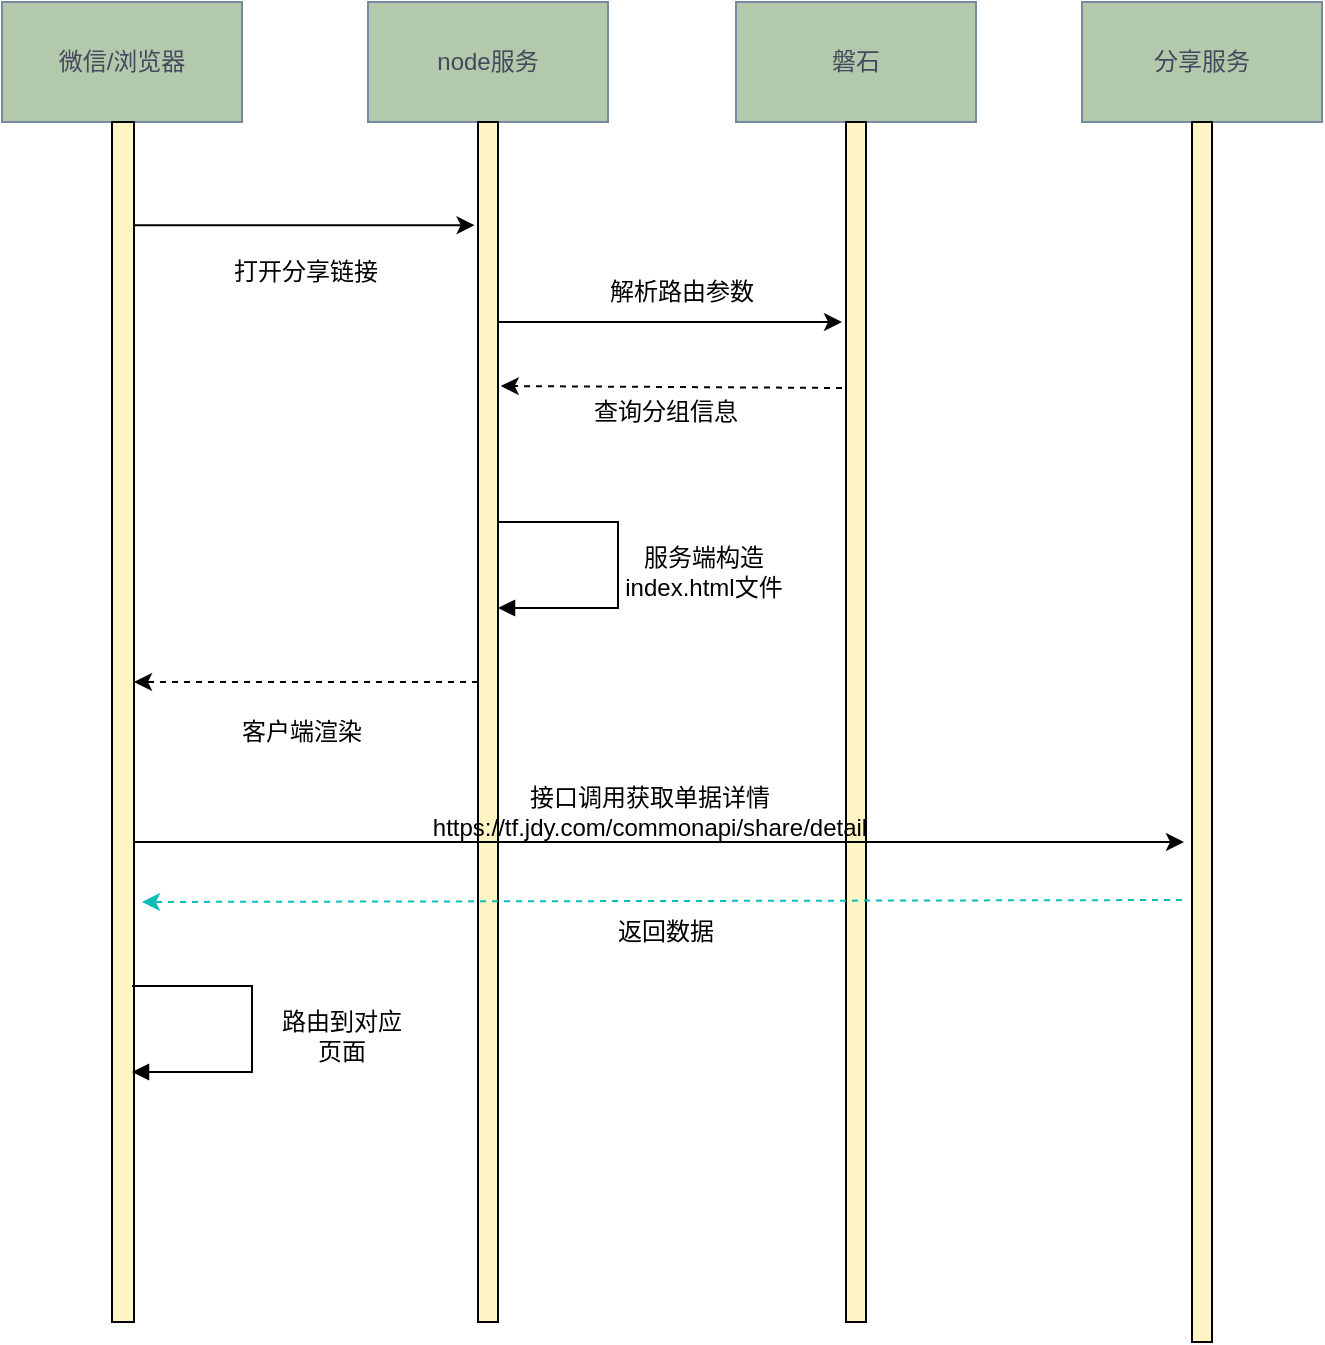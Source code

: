 <mxfile version="20.8.18" type="github">
  <diagram id="C5RBs43oDa-KdzZeNtuy" name="Page-1">
    <mxGraphModel dx="1014" dy="525" grid="1" gridSize="10" guides="1" tooltips="1" connect="1" arrows="1" fold="1" page="1" pageScale="1" pageWidth="827" pageHeight="1169" math="0" shadow="0">
      <root>
        <mxCell id="WIyWlLk6GJQsqaUBKTNV-0" />
        <mxCell id="WIyWlLk6GJQsqaUBKTNV-1" parent="WIyWlLk6GJQsqaUBKTNV-0" />
        <mxCell id="YihEbYi0JGkwcBn-P24o-2" value="微信/浏览器" style="rounded=0;whiteSpace=wrap;html=1;fillColor=#B2C9AB;strokeColor=#788AA3;fontColor=#46495D;" vertex="1" parent="WIyWlLk6GJQsqaUBKTNV-1">
          <mxGeometry x="90" y="50" width="120" height="60" as="geometry" />
        </mxCell>
        <mxCell id="YihEbYi0JGkwcBn-P24o-3" value="node服务" style="rounded=0;whiteSpace=wrap;html=1;fillColor=#B2C9AB;strokeColor=#788AA3;fontColor=#46495D;" vertex="1" parent="WIyWlLk6GJQsqaUBKTNV-1">
          <mxGeometry x="273" y="50" width="120" height="60" as="geometry" />
        </mxCell>
        <mxCell id="YihEbYi0JGkwcBn-P24o-4" value="分享服务" style="rounded=0;whiteSpace=wrap;html=1;fillColor=#B2C9AB;strokeColor=#788AA3;fontColor=#46495D;" vertex="1" parent="WIyWlLk6GJQsqaUBKTNV-1">
          <mxGeometry x="630" y="50" width="120" height="60" as="geometry" />
        </mxCell>
        <mxCell id="YihEbYi0JGkwcBn-P24o-5" value="磐石" style="rounded=0;whiteSpace=wrap;html=1;fillColor=#B2C9AB;strokeColor=#788AA3;fontColor=#46495D;" vertex="1" parent="WIyWlLk6GJQsqaUBKTNV-1">
          <mxGeometry x="457" y="50" width="120" height="60" as="geometry" />
        </mxCell>
        <mxCell id="YihEbYi0JGkwcBn-P24o-19" value="" style="rounded=0;whiteSpace=wrap;html=1;fillColor=#FFF4C3;" vertex="1" parent="WIyWlLk6GJQsqaUBKTNV-1">
          <mxGeometry x="145" y="110" width="11" height="600" as="geometry" />
        </mxCell>
        <mxCell id="YihEbYi0JGkwcBn-P24o-20" value="" style="rounded=0;whiteSpace=wrap;html=1;fillColor=#FFF4C3;" vertex="1" parent="WIyWlLk6GJQsqaUBKTNV-1">
          <mxGeometry x="328" y="110" width="10" height="600" as="geometry" />
        </mxCell>
        <mxCell id="YihEbYi0JGkwcBn-P24o-21" value="" style="rounded=0;whiteSpace=wrap;html=1;fillColor=#FFF4C3;" vertex="1" parent="WIyWlLk6GJQsqaUBKTNV-1">
          <mxGeometry x="512" y="110" width="10" height="600" as="geometry" />
        </mxCell>
        <mxCell id="YihEbYi0JGkwcBn-P24o-22" value="" style="rounded=0;whiteSpace=wrap;html=1;fillColor=#FFF4C3;" vertex="1" parent="WIyWlLk6GJQsqaUBKTNV-1">
          <mxGeometry x="685" y="110" width="10" height="610" as="geometry" />
        </mxCell>
        <mxCell id="YihEbYi0JGkwcBn-P24o-23" value="" style="endArrow=classic;html=1;rounded=0;exitX=0.977;exitY=0.086;exitDx=0;exitDy=0;exitPerimeter=0;entryX=-0.169;entryY=0.086;entryDx=0;entryDy=0;entryPerimeter=0;" edge="1" parent="WIyWlLk6GJQsqaUBKTNV-1" source="YihEbYi0JGkwcBn-P24o-19" target="YihEbYi0JGkwcBn-P24o-20">
          <mxGeometry width="50" height="50" relative="1" as="geometry">
            <mxPoint x="290" y="230" as="sourcePoint" />
            <mxPoint x="340" y="180" as="targetPoint" />
          </mxGeometry>
        </mxCell>
        <mxCell id="YihEbYi0JGkwcBn-P24o-24" value="" style="endArrow=classic;html=1;rounded=0;exitX=0.977;exitY=0.086;exitDx=0;exitDy=0;exitPerimeter=0;" edge="1" parent="WIyWlLk6GJQsqaUBKTNV-1">
          <mxGeometry width="50" height="50" relative="1" as="geometry">
            <mxPoint x="338" y="210" as="sourcePoint" />
            <mxPoint x="510" y="210" as="targetPoint" />
          </mxGeometry>
        </mxCell>
        <mxCell id="YihEbYi0JGkwcBn-P24o-25" value="打开分享链接" style="text;html=1;strokeColor=none;fillColor=none;align=center;verticalAlign=middle;whiteSpace=wrap;rounded=0;" vertex="1" parent="WIyWlLk6GJQsqaUBKTNV-1">
          <mxGeometry x="202" y="170" width="80" height="30" as="geometry" />
        </mxCell>
        <mxCell id="YihEbYi0JGkwcBn-P24o-26" value="解析路由参数" style="text;html=1;strokeColor=none;fillColor=none;align=center;verticalAlign=middle;whiteSpace=wrap;rounded=0;" vertex="1" parent="WIyWlLk6GJQsqaUBKTNV-1">
          <mxGeometry x="390" y="180" width="80" height="30" as="geometry" />
        </mxCell>
        <mxCell id="YihEbYi0JGkwcBn-P24o-28" value="客户端渲染" style="text;html=1;strokeColor=none;fillColor=none;align=center;verticalAlign=middle;whiteSpace=wrap;rounded=0;" vertex="1" parent="WIyWlLk6GJQsqaUBKTNV-1">
          <mxGeometry x="200" y="400" width="80" height="30" as="geometry" />
        </mxCell>
        <mxCell id="YihEbYi0JGkwcBn-P24o-30" value="" style="endArrow=classic;html=1;rounded=0;entryX=1.139;entryY=0.22;entryDx=0;entryDy=0;entryPerimeter=0;dashed=1;" edge="1" parent="WIyWlLk6GJQsqaUBKTNV-1" target="YihEbYi0JGkwcBn-P24o-20">
          <mxGeometry width="50" height="50" relative="1" as="geometry">
            <mxPoint x="510" y="243" as="sourcePoint" />
            <mxPoint x="460" y="230" as="targetPoint" />
          </mxGeometry>
        </mxCell>
        <mxCell id="YihEbYi0JGkwcBn-P24o-32" value="" style="edgeStyle=orthogonalEdgeStyle;html=1;align=left;spacingLeft=2;endArrow=block;rounded=0;" edge="1" parent="WIyWlLk6GJQsqaUBKTNV-1">
          <mxGeometry x="-0.018" y="52" relative="1" as="geometry">
            <mxPoint x="338" y="310" as="sourcePoint" />
            <Array as="points">
              <mxPoint x="398" y="310" />
              <mxPoint x="398" y="353" />
            </Array>
            <mxPoint x="338" y="353" as="targetPoint" />
            <mxPoint as="offset" />
          </mxGeometry>
        </mxCell>
        <mxCell id="YihEbYi0JGkwcBn-P24o-33" value="服务端构造index.html文件" style="text;html=1;strokeColor=none;fillColor=none;align=center;verticalAlign=middle;whiteSpace=wrap;rounded=0;" vertex="1" parent="WIyWlLk6GJQsqaUBKTNV-1">
          <mxGeometry x="393" y="320" width="96" height="30" as="geometry" />
        </mxCell>
        <mxCell id="YihEbYi0JGkwcBn-P24o-34" value="" style="endArrow=classic;html=1;rounded=0;entryX=0.985;entryY=0.214;entryDx=0;entryDy=0;entryPerimeter=0;dashed=1;" edge="1" parent="WIyWlLk6GJQsqaUBKTNV-1">
          <mxGeometry width="50" height="50" relative="1" as="geometry">
            <mxPoint x="328" y="390" as="sourcePoint" />
            <mxPoint x="156" y="390" as="targetPoint" />
          </mxGeometry>
        </mxCell>
        <mxCell id="YihEbYi0JGkwcBn-P24o-39" value="" style="edgeStyle=orthogonalEdgeStyle;html=1;align=left;spacingLeft=2;endArrow=block;rounded=0;" edge="1" parent="WIyWlLk6GJQsqaUBKTNV-1">
          <mxGeometry x="-0.018" y="52" relative="1" as="geometry">
            <mxPoint x="155" y="542" as="sourcePoint" />
            <Array as="points">
              <mxPoint x="215" y="542" />
              <mxPoint x="215" y="585" />
            </Array>
            <mxPoint x="155" y="585" as="targetPoint" />
            <mxPoint as="offset" />
          </mxGeometry>
        </mxCell>
        <mxCell id="YihEbYi0JGkwcBn-P24o-46" value="路由到对应&lt;br&gt;页面" style="text;html=1;strokeColor=none;fillColor=none;align=center;verticalAlign=middle;whiteSpace=wrap;rounded=0;" vertex="1" parent="WIyWlLk6GJQsqaUBKTNV-1">
          <mxGeometry x="220" y="552" width="80" height="30" as="geometry" />
        </mxCell>
        <mxCell id="YihEbYi0JGkwcBn-P24o-47" value="查询分组信息" style="text;html=1;strokeColor=none;fillColor=none;align=center;verticalAlign=middle;whiteSpace=wrap;rounded=0;" vertex="1" parent="WIyWlLk6GJQsqaUBKTNV-1">
          <mxGeometry x="374" y="240" width="96" height="30" as="geometry" />
        </mxCell>
        <mxCell id="YihEbYi0JGkwcBn-P24o-65" value="" style="endArrow=classic;html=1;rounded=0;exitX=0.977;exitY=0.086;exitDx=0;exitDy=0;exitPerimeter=0;" edge="1" parent="WIyWlLk6GJQsqaUBKTNV-1">
          <mxGeometry width="50" height="50" relative="1" as="geometry">
            <mxPoint x="155.5" y="470" as="sourcePoint" />
            <mxPoint x="681" y="470" as="targetPoint" />
          </mxGeometry>
        </mxCell>
        <mxCell id="YihEbYi0JGkwcBn-P24o-66" value="接口调用获取单据详情&lt;br&gt;https://tf.jdy.com/commonapi/share/detail" style="text;html=1;strokeColor=none;fillColor=none;align=center;verticalAlign=middle;whiteSpace=wrap;rounded=0;" vertex="1" parent="WIyWlLk6GJQsqaUBKTNV-1">
          <mxGeometry x="334" y="440" width="160" height="30" as="geometry" />
        </mxCell>
        <mxCell id="YihEbYi0JGkwcBn-P24o-67" value="" style="endArrow=classic;html=1;rounded=0;dashed=1;labelBorderColor=default;strokeColor=#0abdba;fontColor=#03a58a;" edge="1" parent="WIyWlLk6GJQsqaUBKTNV-1">
          <mxGeometry width="50" height="50" relative="1" as="geometry">
            <mxPoint x="680" y="499" as="sourcePoint" />
            <mxPoint x="160" y="500" as="targetPoint" />
          </mxGeometry>
        </mxCell>
        <mxCell id="YihEbYi0JGkwcBn-P24o-68" value="返回数据" style="text;html=1;strokeColor=none;fillColor=none;align=center;verticalAlign=middle;whiteSpace=wrap;rounded=0;" vertex="1" parent="WIyWlLk6GJQsqaUBKTNV-1">
          <mxGeometry x="342" y="500" width="160" height="30" as="geometry" />
        </mxCell>
      </root>
    </mxGraphModel>
  </diagram>
</mxfile>
